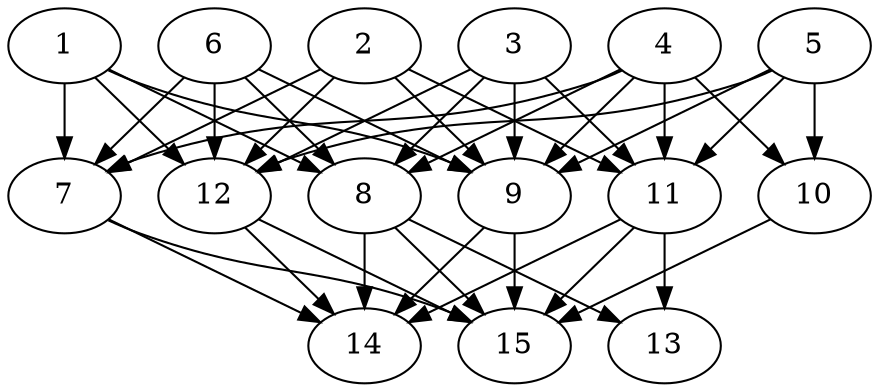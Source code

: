 // DAG automatically generated by daggen at Thu Oct  3 13:59:26 2019
// ./daggen --dot -n 15 --ccr 0.3 --fat 0.7 --regular 0.9 --density 0.9 --mindata 5242880 --maxdata 52428800 
digraph G {
  1 [size="126163627", alpha="0.10", expect_size="37849088"] 
  1 -> 7 [size ="37849088"]
  1 -> 8 [size ="37849088"]
  1 -> 9 [size ="37849088"]
  1 -> 12 [size ="37849088"]
  2 [size="92767573", alpha="0.15", expect_size="27830272"] 
  2 -> 7 [size ="27830272"]
  2 -> 9 [size ="27830272"]
  2 -> 11 [size ="27830272"]
  2 -> 12 [size ="27830272"]
  3 [size="138222933", alpha="0.19", expect_size="41466880"] 
  3 -> 8 [size ="41466880"]
  3 -> 9 [size ="41466880"]
  3 -> 11 [size ="41466880"]
  3 -> 12 [size ="41466880"]
  4 [size="83828053", alpha="0.07", expect_size="25148416"] 
  4 -> 7 [size ="25148416"]
  4 -> 8 [size ="25148416"]
  4 -> 9 [size ="25148416"]
  4 -> 10 [size ="25148416"]
  4 -> 11 [size ="25148416"]
  5 [size="100829867", alpha="0.00", expect_size="30248960"] 
  5 -> 9 [size ="30248960"]
  5 -> 10 [size ="30248960"]
  5 -> 11 [size ="30248960"]
  5 -> 12 [size ="30248960"]
  6 [size="103959893", alpha="0.10", expect_size="31187968"] 
  6 -> 7 [size ="31187968"]
  6 -> 8 [size ="31187968"]
  6 -> 9 [size ="31187968"]
  6 -> 12 [size ="31187968"]
  7 [size="156518400", alpha="0.15", expect_size="46955520"] 
  7 -> 14 [size ="46955520"]
  7 -> 15 [size ="46955520"]
  8 [size="93487787", alpha="0.15", expect_size="28046336"] 
  8 -> 13 [size ="28046336"]
  8 -> 14 [size ="28046336"]
  8 -> 15 [size ="28046336"]
  9 [size="93405867", alpha="0.05", expect_size="28021760"] 
  9 -> 14 [size ="28021760"]
  9 -> 15 [size ="28021760"]
  10 [size="162123093", alpha="0.04", expect_size="48636928"] 
  10 -> 15 [size ="48636928"]
  11 [size="171072853", alpha="0.01", expect_size="51321856"] 
  11 -> 13 [size ="51321856"]
  11 -> 14 [size ="51321856"]
  11 -> 15 [size ="51321856"]
  12 [size="93904213", alpha="0.04", expect_size="28171264"] 
  12 -> 14 [size ="28171264"]
  12 -> 15 [size ="28171264"]
  13 [size="55992320", alpha="0.01", expect_size="16797696"] 
  14 [size="46503253", alpha="0.17", expect_size="13950976"] 
  15 [size="101014187", alpha="0.13", expect_size="30304256"] 
}

